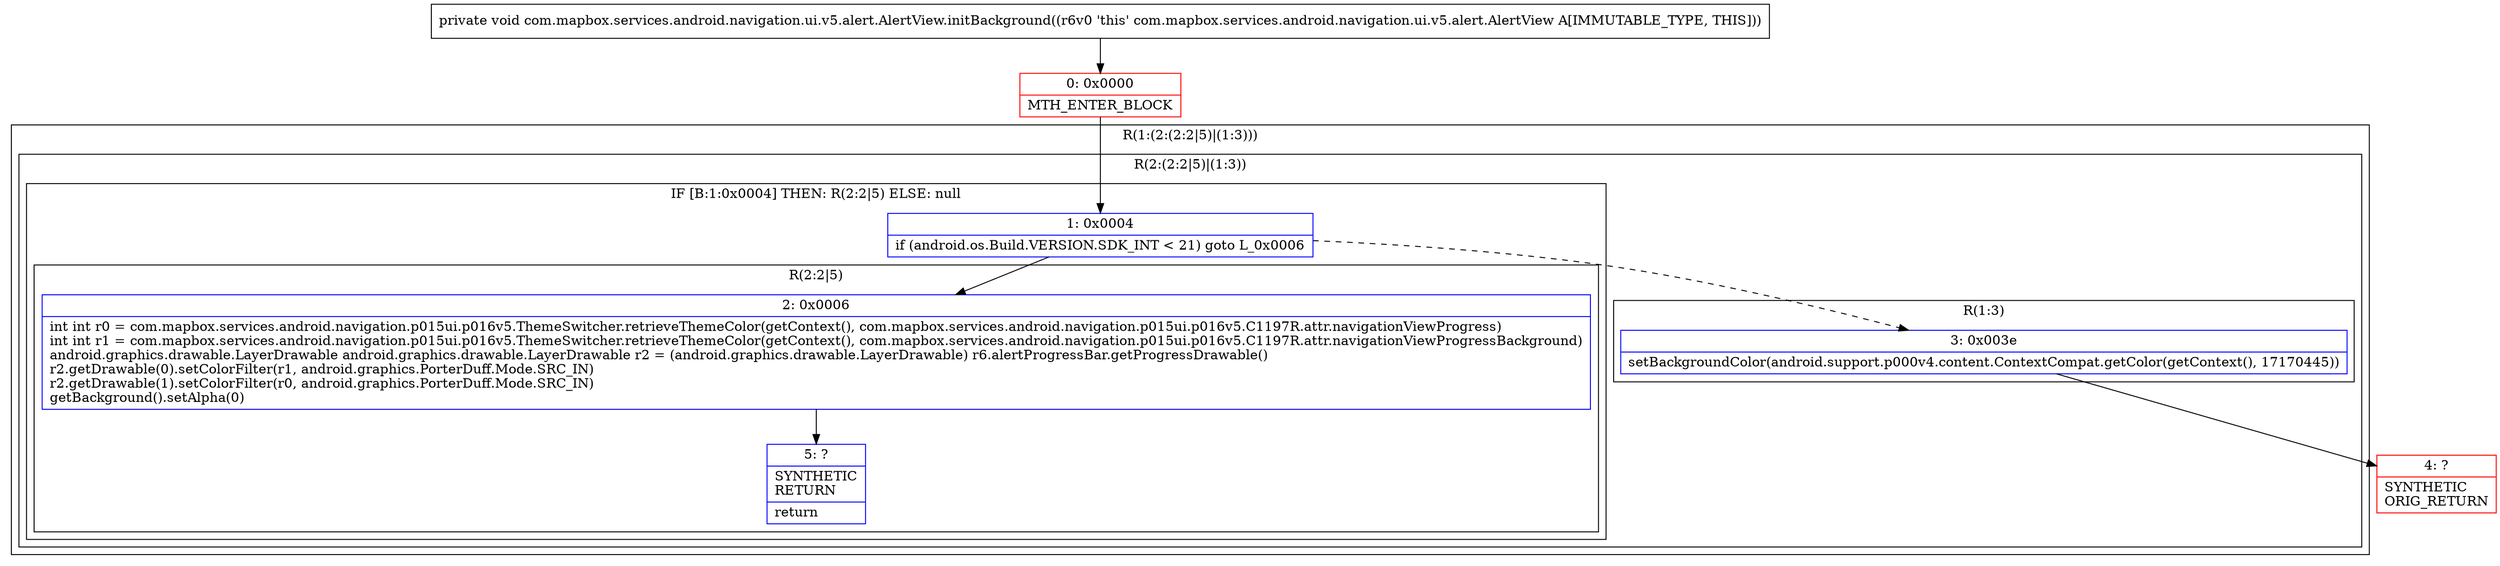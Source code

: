 digraph "CFG forcom.mapbox.services.android.navigation.ui.v5.alert.AlertView.initBackground()V" {
subgraph cluster_Region_568431536 {
label = "R(1:(2:(2:2|5)|(1:3)))";
node [shape=record,color=blue];
subgraph cluster_Region_821902720 {
label = "R(2:(2:2|5)|(1:3))";
node [shape=record,color=blue];
subgraph cluster_IfRegion_1210597953 {
label = "IF [B:1:0x0004] THEN: R(2:2|5) ELSE: null";
node [shape=record,color=blue];
Node_1 [shape=record,label="{1\:\ 0x0004|if (android.os.Build.VERSION.SDK_INT \< 21) goto L_0x0006\l}"];
subgraph cluster_Region_476308802 {
label = "R(2:2|5)";
node [shape=record,color=blue];
Node_2 [shape=record,label="{2\:\ 0x0006|int int r0 = com.mapbox.services.android.navigation.p015ui.p016v5.ThemeSwitcher.retrieveThemeColor(getContext(), com.mapbox.services.android.navigation.p015ui.p016v5.C1197R.attr.navigationViewProgress)\lint int r1 = com.mapbox.services.android.navigation.p015ui.p016v5.ThemeSwitcher.retrieveThemeColor(getContext(), com.mapbox.services.android.navigation.p015ui.p016v5.C1197R.attr.navigationViewProgressBackground)\landroid.graphics.drawable.LayerDrawable android.graphics.drawable.LayerDrawable r2 = (android.graphics.drawable.LayerDrawable) r6.alertProgressBar.getProgressDrawable()\lr2.getDrawable(0).setColorFilter(r1, android.graphics.PorterDuff.Mode.SRC_IN)\lr2.getDrawable(1).setColorFilter(r0, android.graphics.PorterDuff.Mode.SRC_IN)\lgetBackground().setAlpha(0)\l}"];
Node_5 [shape=record,label="{5\:\ ?|SYNTHETIC\lRETURN\l|return\l}"];
}
}
subgraph cluster_Region_258996193 {
label = "R(1:3)";
node [shape=record,color=blue];
Node_3 [shape=record,label="{3\:\ 0x003e|setBackgroundColor(android.support.p000v4.content.ContextCompat.getColor(getContext(), 17170445))\l}"];
}
}
}
Node_0 [shape=record,color=red,label="{0\:\ 0x0000|MTH_ENTER_BLOCK\l}"];
Node_4 [shape=record,color=red,label="{4\:\ ?|SYNTHETIC\lORIG_RETURN\l}"];
MethodNode[shape=record,label="{private void com.mapbox.services.android.navigation.ui.v5.alert.AlertView.initBackground((r6v0 'this' com.mapbox.services.android.navigation.ui.v5.alert.AlertView A[IMMUTABLE_TYPE, THIS])) }"];
MethodNode -> Node_0;
Node_1 -> Node_2;
Node_1 -> Node_3[style=dashed];
Node_2 -> Node_5;
Node_3 -> Node_4;
Node_0 -> Node_1;
}

